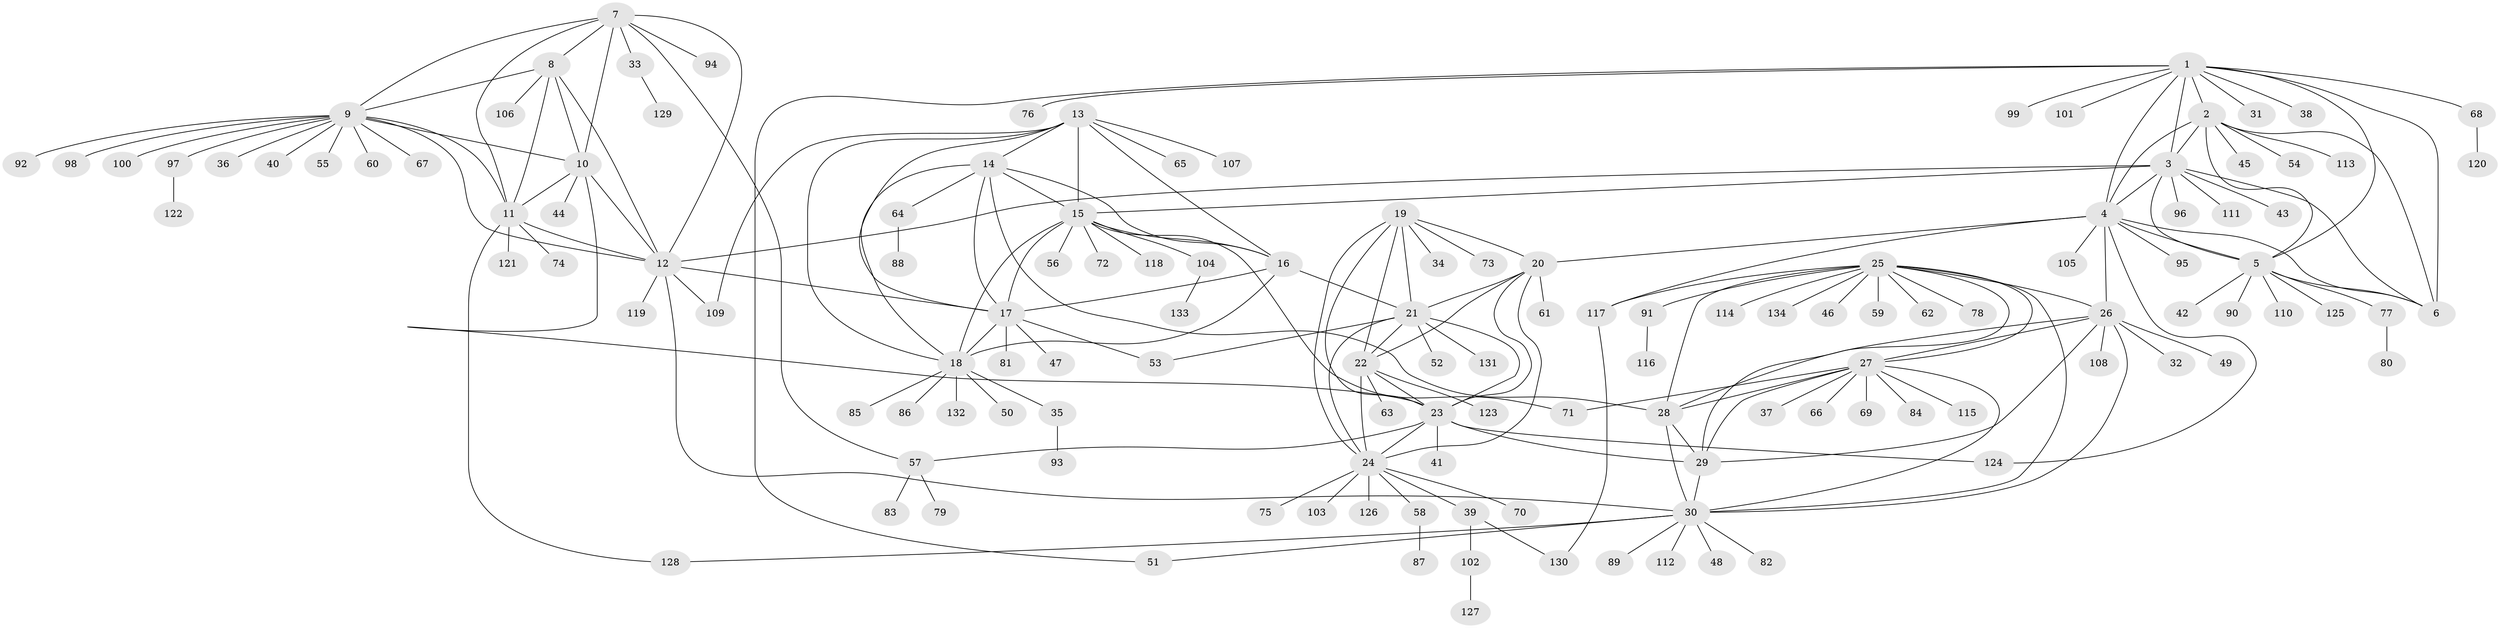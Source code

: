 // Generated by graph-tools (version 1.1) at 2025/11/02/27/25 16:11:35]
// undirected, 134 vertices, 198 edges
graph export_dot {
graph [start="1"]
  node [color=gray90,style=filled];
  1;
  2;
  3;
  4;
  5;
  6;
  7;
  8;
  9;
  10;
  11;
  12;
  13;
  14;
  15;
  16;
  17;
  18;
  19;
  20;
  21;
  22;
  23;
  24;
  25;
  26;
  27;
  28;
  29;
  30;
  31;
  32;
  33;
  34;
  35;
  36;
  37;
  38;
  39;
  40;
  41;
  42;
  43;
  44;
  45;
  46;
  47;
  48;
  49;
  50;
  51;
  52;
  53;
  54;
  55;
  56;
  57;
  58;
  59;
  60;
  61;
  62;
  63;
  64;
  65;
  66;
  67;
  68;
  69;
  70;
  71;
  72;
  73;
  74;
  75;
  76;
  77;
  78;
  79;
  80;
  81;
  82;
  83;
  84;
  85;
  86;
  87;
  88;
  89;
  90;
  91;
  92;
  93;
  94;
  95;
  96;
  97;
  98;
  99;
  100;
  101;
  102;
  103;
  104;
  105;
  106;
  107;
  108;
  109;
  110;
  111;
  112;
  113;
  114;
  115;
  116;
  117;
  118;
  119;
  120;
  121;
  122;
  123;
  124;
  125;
  126;
  127;
  128;
  129;
  130;
  131;
  132;
  133;
  134;
  1 -- 2;
  1 -- 3;
  1 -- 4;
  1 -- 5;
  1 -- 6;
  1 -- 31;
  1 -- 38;
  1 -- 51;
  1 -- 68;
  1 -- 76;
  1 -- 99;
  1 -- 101;
  2 -- 3;
  2 -- 4;
  2 -- 5;
  2 -- 6;
  2 -- 45;
  2 -- 54;
  2 -- 113;
  3 -- 4;
  3 -- 5;
  3 -- 6;
  3 -- 12;
  3 -- 15;
  3 -- 43;
  3 -- 96;
  3 -- 111;
  4 -- 5;
  4 -- 6;
  4 -- 20;
  4 -- 26;
  4 -- 95;
  4 -- 105;
  4 -- 117;
  4 -- 124;
  5 -- 6;
  5 -- 42;
  5 -- 77;
  5 -- 90;
  5 -- 110;
  5 -- 125;
  7 -- 8;
  7 -- 9;
  7 -- 10;
  7 -- 11;
  7 -- 12;
  7 -- 33;
  7 -- 57;
  7 -- 94;
  8 -- 9;
  8 -- 10;
  8 -- 11;
  8 -- 12;
  8 -- 106;
  9 -- 10;
  9 -- 11;
  9 -- 12;
  9 -- 36;
  9 -- 40;
  9 -- 55;
  9 -- 60;
  9 -- 67;
  9 -- 92;
  9 -- 97;
  9 -- 98;
  9 -- 100;
  10 -- 11;
  10 -- 12;
  10 -- 23;
  10 -- 44;
  11 -- 12;
  11 -- 74;
  11 -- 121;
  11 -- 128;
  12 -- 17;
  12 -- 30;
  12 -- 109;
  12 -- 119;
  13 -- 14;
  13 -- 15;
  13 -- 16;
  13 -- 17;
  13 -- 18;
  13 -- 65;
  13 -- 107;
  13 -- 109;
  14 -- 15;
  14 -- 16;
  14 -- 17;
  14 -- 18;
  14 -- 28;
  14 -- 64;
  15 -- 16;
  15 -- 17;
  15 -- 18;
  15 -- 56;
  15 -- 71;
  15 -- 72;
  15 -- 104;
  15 -- 118;
  16 -- 17;
  16 -- 18;
  16 -- 21;
  17 -- 18;
  17 -- 47;
  17 -- 53;
  17 -- 81;
  18 -- 35;
  18 -- 50;
  18 -- 85;
  18 -- 86;
  18 -- 132;
  19 -- 20;
  19 -- 21;
  19 -- 22;
  19 -- 23;
  19 -- 24;
  19 -- 34;
  19 -- 73;
  20 -- 21;
  20 -- 22;
  20 -- 23;
  20 -- 24;
  20 -- 61;
  21 -- 22;
  21 -- 23;
  21 -- 24;
  21 -- 52;
  21 -- 53;
  21 -- 131;
  22 -- 23;
  22 -- 24;
  22 -- 63;
  22 -- 123;
  23 -- 24;
  23 -- 29;
  23 -- 41;
  23 -- 57;
  23 -- 124;
  24 -- 39;
  24 -- 58;
  24 -- 70;
  24 -- 75;
  24 -- 103;
  24 -- 126;
  25 -- 26;
  25 -- 27;
  25 -- 28;
  25 -- 29;
  25 -- 30;
  25 -- 46;
  25 -- 59;
  25 -- 62;
  25 -- 78;
  25 -- 91;
  25 -- 114;
  25 -- 117;
  25 -- 134;
  26 -- 27;
  26 -- 28;
  26 -- 29;
  26 -- 30;
  26 -- 32;
  26 -- 49;
  26 -- 108;
  27 -- 28;
  27 -- 29;
  27 -- 30;
  27 -- 37;
  27 -- 66;
  27 -- 69;
  27 -- 71;
  27 -- 84;
  27 -- 115;
  28 -- 29;
  28 -- 30;
  29 -- 30;
  30 -- 48;
  30 -- 51;
  30 -- 82;
  30 -- 89;
  30 -- 112;
  30 -- 128;
  33 -- 129;
  35 -- 93;
  39 -- 102;
  39 -- 130;
  57 -- 79;
  57 -- 83;
  58 -- 87;
  64 -- 88;
  68 -- 120;
  77 -- 80;
  91 -- 116;
  97 -- 122;
  102 -- 127;
  104 -- 133;
  117 -- 130;
}
